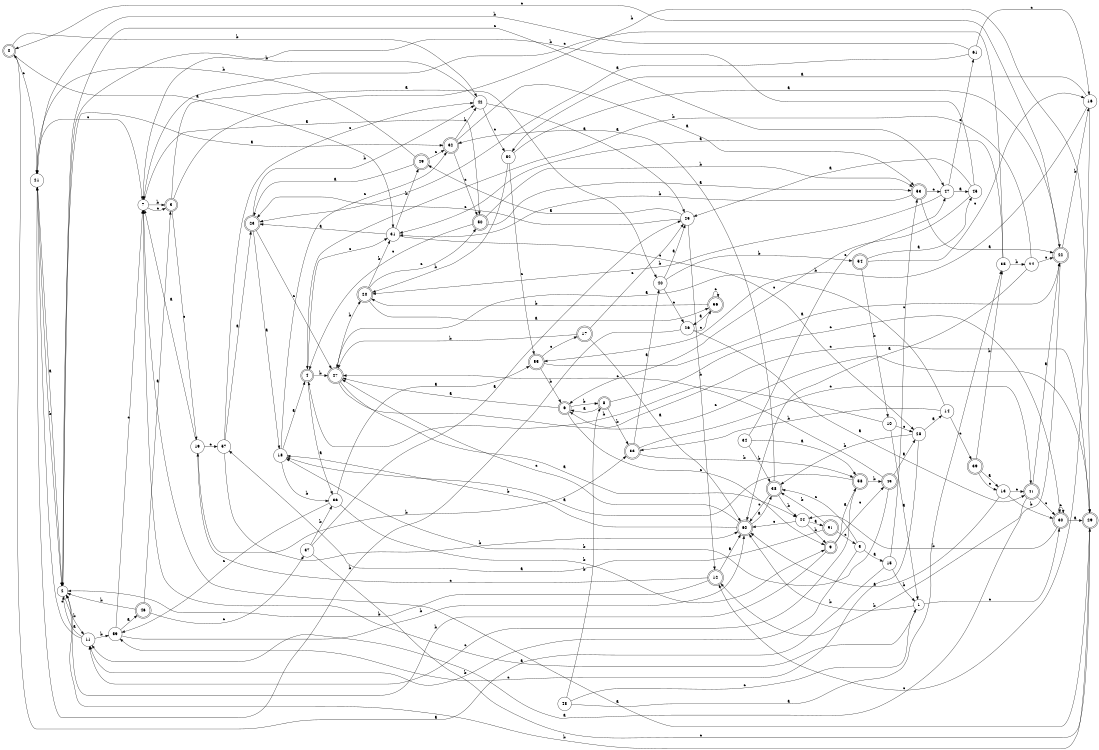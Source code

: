 digraph n50_6 {
__start0 [label="" shape="none"];

rankdir=LR;
size="8,5";

s0 [style="rounded,filled", color="black", fillcolor="white" shape="doublecircle", label="0"];
s1 [style="filled", color="black", fillcolor="white" shape="circle", label="1"];
s2 [style="filled", color="black", fillcolor="white" shape="circle", label="2"];
s3 [style="rounded,filled", color="black", fillcolor="white" shape="doublecircle", label="3"];
s4 [style="rounded,filled", color="black", fillcolor="white" shape="doublecircle", label="4"];
s5 [style="filled", color="black", fillcolor="white" shape="circle", label="5"];
s6 [style="rounded,filled", color="black", fillcolor="white" shape="doublecircle", label="6"];
s7 [style="filled", color="black", fillcolor="white" shape="circle", label="7"];
s8 [style="rounded,filled", color="black", fillcolor="white" shape="doublecircle", label="8"];
s9 [style="rounded,filled", color="black", fillcolor="white" shape="doublecircle", label="9"];
s10 [style="filled", color="black", fillcolor="white" shape="circle", label="10"];
s11 [style="filled", color="black", fillcolor="white" shape="circle", label="11"];
s12 [style="rounded,filled", color="black", fillcolor="white" shape="doublecircle", label="12"];
s13 [style="filled", color="black", fillcolor="white" shape="circle", label="13"];
s14 [style="filled", color="black", fillcolor="white" shape="circle", label="14"];
s15 [style="filled", color="black", fillcolor="white" shape="circle", label="15"];
s16 [style="filled", color="black", fillcolor="white" shape="circle", label="16"];
s17 [style="rounded,filled", color="black", fillcolor="white" shape="doublecircle", label="17"];
s18 [style="filled", color="black", fillcolor="white" shape="circle", label="18"];
s19 [style="filled", color="black", fillcolor="white" shape="circle", label="19"];
s20 [style="rounded,filled", color="black", fillcolor="white" shape="doublecircle", label="20"];
s21 [style="filled", color="black", fillcolor="white" shape="circle", label="21"];
s22 [style="rounded,filled", color="black", fillcolor="white" shape="doublecircle", label="22"];
s23 [style="rounded,filled", color="black", fillcolor="white" shape="doublecircle", label="23"];
s24 [style="filled", color="black", fillcolor="white" shape="circle", label="24"];
s25 [style="filled", color="black", fillcolor="white" shape="circle", label="25"];
s26 [style="filled", color="black", fillcolor="white" shape="circle", label="26"];
s27 [style="rounded,filled", color="black", fillcolor="white" shape="doublecircle", label="27"];
s28 [style="filled", color="black", fillcolor="white" shape="circle", label="28"];
s29 [style="rounded,filled", color="black", fillcolor="white" shape="doublecircle", label="29"];
s30 [style="rounded,filled", color="black", fillcolor="white" shape="doublecircle", label="30"];
s31 [style="filled", color="black", fillcolor="white" shape="circle", label="31"];
s32 [style="rounded,filled", color="black", fillcolor="white" shape="doublecircle", label="32"];
s33 [style="rounded,filled", color="black", fillcolor="white" shape="doublecircle", label="33"];
s34 [style="filled", color="black", fillcolor="white" shape="circle", label="34"];
s35 [style="filled", color="black", fillcolor="white" shape="circle", label="35"];
s36 [style="filled", color="black", fillcolor="white" shape="circle", label="36"];
s37 [style="filled", color="black", fillcolor="white" shape="circle", label="37"];
s38 [style="rounded,filled", color="black", fillcolor="white" shape="doublecircle", label="38"];
s39 [style="rounded,filled", color="black", fillcolor="white" shape="doublecircle", label="39"];
s40 [style="filled", color="black", fillcolor="white" shape="circle", label="40"];
s41 [style="rounded,filled", color="black", fillcolor="white" shape="doublecircle", label="41"];
s42 [style="filled", color="black", fillcolor="white" shape="circle", label="42"];
s43 [style="rounded,filled", color="black", fillcolor="white" shape="doublecircle", label="43"];
s44 [style="filled", color="black", fillcolor="white" shape="circle", label="44"];
s45 [style="filled", color="black", fillcolor="white" shape="circle", label="45"];
s46 [style="rounded,filled", color="black", fillcolor="white" shape="doublecircle", label="46"];
s47 [style="filled", color="black", fillcolor="white" shape="circle", label="47"];
s48 [style="filled", color="black", fillcolor="white" shape="circle", label="48"];
s49 [style="rounded,filled", color="black", fillcolor="white" shape="doublecircle", label="49"];
s50 [style="rounded,filled", color="black", fillcolor="white" shape="doublecircle", label="50"];
s51 [style="rounded,filled", color="black", fillcolor="white" shape="doublecircle", label="51"];
s52 [style="filled", color="black", fillcolor="white" shape="circle", label="52"];
s53 [style="rounded,filled", color="black", fillcolor="white" shape="doublecircle", label="53"];
s54 [style="rounded,filled", color="black", fillcolor="white" shape="doublecircle", label="54"];
s55 [style="rounded,filled", color="black", fillcolor="white" shape="doublecircle", label="55"];
s56 [style="rounded,filled", color="black", fillcolor="white" shape="doublecircle", label="56"];
s57 [style="filled", color="black", fillcolor="white" shape="circle", label="57"];
s58 [style="rounded,filled", color="black", fillcolor="white" shape="doublecircle", label="58"];
s59 [style="filled", color="black", fillcolor="white" shape="circle", label="59"];
s60 [style="rounded,filled", color="black", fillcolor="white" shape="doublecircle", label="60"];
s61 [style="filled", color="black", fillcolor="white" shape="circle", label="61"];
s0 -> s31 [label="a"];
s0 -> s42 [label="b"];
s0 -> s21 [label="c"];
s1 -> s7 [label="a"];
s1 -> s60 [label="b"];
s1 -> s30 [label="c"];
s2 -> s32 [label="a"];
s2 -> s11 [label="b"];
s2 -> s47 [label="c"];
s3 -> s40 [label="a"];
s3 -> s29 [label="b"];
s3 -> s19 [label="c"];
s4 -> s36 [label="a"];
s4 -> s27 [label="b"];
s4 -> s31 [label="c"];
s5 -> s15 [label="a"];
s5 -> s11 [label="b"];
s5 -> s38 [label="c"];
s6 -> s27 [label="a"];
s6 -> s8 [label="b"];
s6 -> s9 [label="c"];
s7 -> s50 [label="a"];
s7 -> s3 [label="b"];
s7 -> s3 [label="c"];
s8 -> s6 [label="a"];
s8 -> s33 [label="b"];
s8 -> s30 [label="c"];
s9 -> s58 [label="a"];
s9 -> s2 [label="b"];
s9 -> s43 [label="c"];
s10 -> s1 [label="a"];
s10 -> s4 [label="b"];
s10 -> s28 [label="c"];
s11 -> s2 [label="a"];
s11 -> s59 [label="b"];
s11 -> s21 [label="c"];
s12 -> s60 [label="a"];
s12 -> s2 [label="b"];
s12 -> s19 [label="c"];
s13 -> s60 [label="a"];
s13 -> s30 [label="b"];
s13 -> s41 [label="c"];
s14 -> s27 [label="a"];
s14 -> s33 [label="b"];
s14 -> s39 [label="c"];
s15 -> s0 [label="a"];
s15 -> s1 [label="b"];
s15 -> s53 [label="c"];
s16 -> s52 [label="a"];
s16 -> s55 [label="b"];
s16 -> s12 [label="c"];
s17 -> s60 [label="a"];
s17 -> s27 [label="b"];
s17 -> s25 [label="c"];
s18 -> s4 [label="a"];
s18 -> s36 [label="b"];
s18 -> s32 [label="c"];
s19 -> s7 [label="a"];
s19 -> s33 [label="b"];
s19 -> s57 [label="c"];
s20 -> s56 [label="a"];
s20 -> s31 [label="b"];
s20 -> s50 [label="c"];
s21 -> s2 [label="a"];
s21 -> s2 [label="b"];
s21 -> s7 [label="c"];
s22 -> s11 [label="a"];
s22 -> s16 [label="b"];
s22 -> s0 [label="c"];
s23 -> s18 [label="a"];
s23 -> s42 [label="b"];
s23 -> s27 [label="c"];
s24 -> s60 [label="a"];
s24 -> s4 [label="b"];
s24 -> s22 [label="c"];
s25 -> s49 [label="a"];
s25 -> s12 [label="b"];
s25 -> s23 [label="c"];
s26 -> s41 [label="a"];
s26 -> s21 [label="b"];
s26 -> s56 [label="c"];
s27 -> s44 [label="a"];
s27 -> s20 [label="b"];
s27 -> s29 [label="c"];
s28 -> s14 [label="a"];
s28 -> s38 [label="b"];
s28 -> s59 [label="c"];
s29 -> s7 [label="a"];
s29 -> s2 [label="b"];
s29 -> s6 [label="c"];
s30 -> s29 [label="a"];
s30 -> s44 [label="b"];
s30 -> s30 [label="c"];
s31 -> s23 [label="a"];
s31 -> s49 [label="b"];
s31 -> s28 [label="c"];
s32 -> s53 [label="a"];
s32 -> s42 [label="b"];
s32 -> s50 [label="c"];
s33 -> s40 [label="a"];
s33 -> s58 [label="b"];
s33 -> s41 [label="c"];
s34 -> s58 [label="a"];
s34 -> s38 [label="b"];
s34 -> s47 [label="c"];
s35 -> s31 [label="a"];
s35 -> s24 [label="b"];
s35 -> s7 [label="c"];
s36 -> s55 [label="a"];
s36 -> s9 [label="b"];
s36 -> s59 [label="c"];
s37 -> s25 [label="a"];
s37 -> s36 [label="b"];
s37 -> s29 [label="c"];
s38 -> s32 [label="a"];
s38 -> s44 [label="b"];
s38 -> s60 [label="c"];
s39 -> s13 [label="a"];
s39 -> s35 [label="b"];
s39 -> s13 [label="c"];
s40 -> s25 [label="a"];
s40 -> s54 [label="b"];
s40 -> s26 [label="c"];
s41 -> s22 [label="a"];
s41 -> s12 [label="b"];
s41 -> s30 [label="c"];
s42 -> s25 [label="a"];
s42 -> s2 [label="b"];
s42 -> s52 [label="c"];
s43 -> s28 [label="a"];
s43 -> s18 [label="b"];
s43 -> s27 [label="c"];
s44 -> s51 [label="a"];
s44 -> s9 [label="b"];
s44 -> s60 [label="c"];
s45 -> s25 [label="a"];
s45 -> s7 [label="b"];
s45 -> s6 [label="c"];
s46 -> s3 [label="a"];
s46 -> s2 [label="b"];
s46 -> s37 [label="c"];
s47 -> s45 [label="a"];
s47 -> s20 [label="b"];
s47 -> s61 [label="c"];
s48 -> s35 [label="a"];
s48 -> s8 [label="b"];
s48 -> s1 [label="c"];
s49 -> s23 [label="a"];
s49 -> s21 [label="b"];
s49 -> s32 [label="c"];
s50 -> s53 [label="a"];
s50 -> s53 [label="b"];
s50 -> s4 [label="c"];
s51 -> s57 [label="a"];
s51 -> s38 [label="b"];
s51 -> s5 [label="c"];
s52 -> s22 [label="a"];
s52 -> s20 [label="b"];
s52 -> s55 [label="c"];
s53 -> s22 [label="a"];
s53 -> s31 [label="b"];
s53 -> s47 [label="c"];
s54 -> s45 [label="a"];
s54 -> s10 [label="b"];
s54 -> s16 [label="c"];
s55 -> s22 [label="a"];
s55 -> s6 [label="b"];
s55 -> s17 [label="c"];
s56 -> s26 [label="a"];
s56 -> s20 [label="b"];
s56 -> s56 [label="c"];
s57 -> s23 [label="a"];
s57 -> s60 [label="b"];
s57 -> s42 [label="c"];
s58 -> s18 [label="a"];
s58 -> s43 [label="b"];
s58 -> s11 [label="c"];
s59 -> s46 [label="a"];
s59 -> s60 [label="b"];
s59 -> s7 [label="c"];
s60 -> s38 [label="a"];
s60 -> s18 [label="b"];
s60 -> s27 [label="c"];
s61 -> s23 [label="a"];
s61 -> s21 [label="b"];
s61 -> s16 [label="c"];

}
